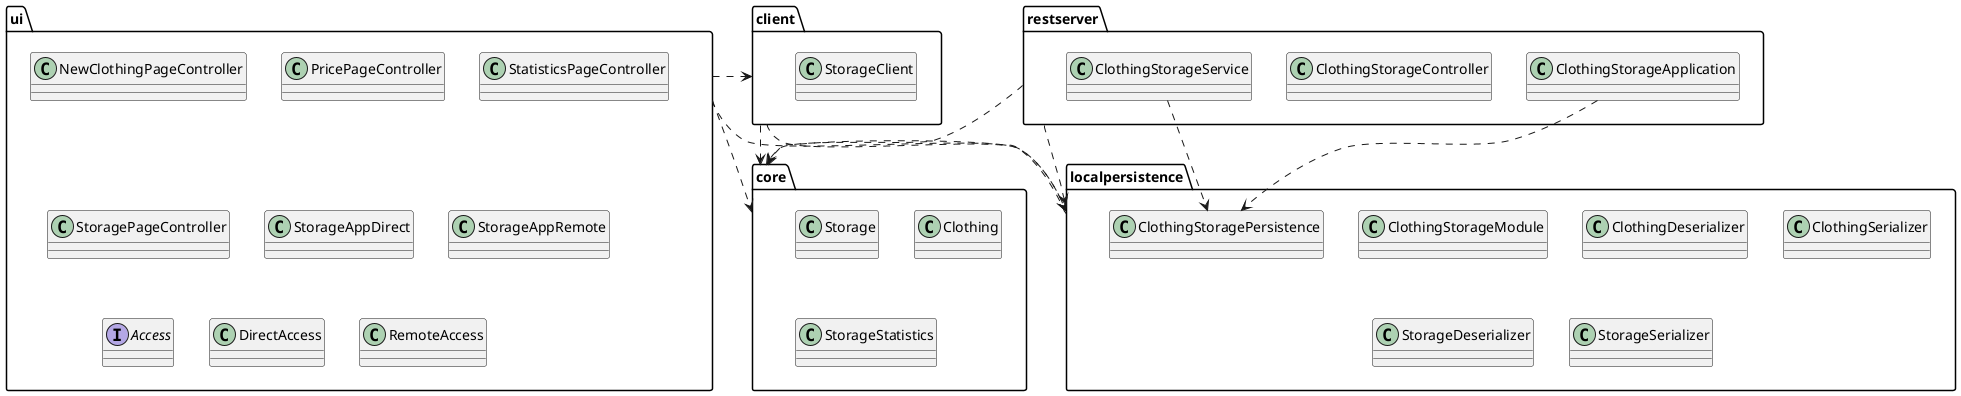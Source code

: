 @startuml clothingstorage

package "core"
{
    class Storage
    class Clothing
    Class StorageStatistics
}

package "client"
{
    class StorageClient
}

package "localpersistence"
{
    class ClothingStoragePersistence
    class ClothingStorageModule
    class ClothingDeserializer
    class ClothingSerializer
    class StorageDeserializer
    class StorageSerializer
}

package "restserver"
{
    class ClothingStorageApplication
    class ClothingStorageController
    class ClothingStorageService
}

package "ui"
{
    class NewClothingPageController
    class PricePageController
    class StatisticsPageController
    class StoragePageController
    class StorageAppDirect
    class StorageAppRemote
    interface Access
    class DirectAccess
    class RemoteAccess
}

ClothingStorageService ..> ClothingStoragePersistence
ClothingStorageApplication ..> ClothingStoragePersistence

client ..> localpersistence
client ..> core 

localpersistence ..> core

restserver ..> core
restserver ..> localpersistence

ui ..> core
ui ..> client
ui ..> localpersistence


@enduml